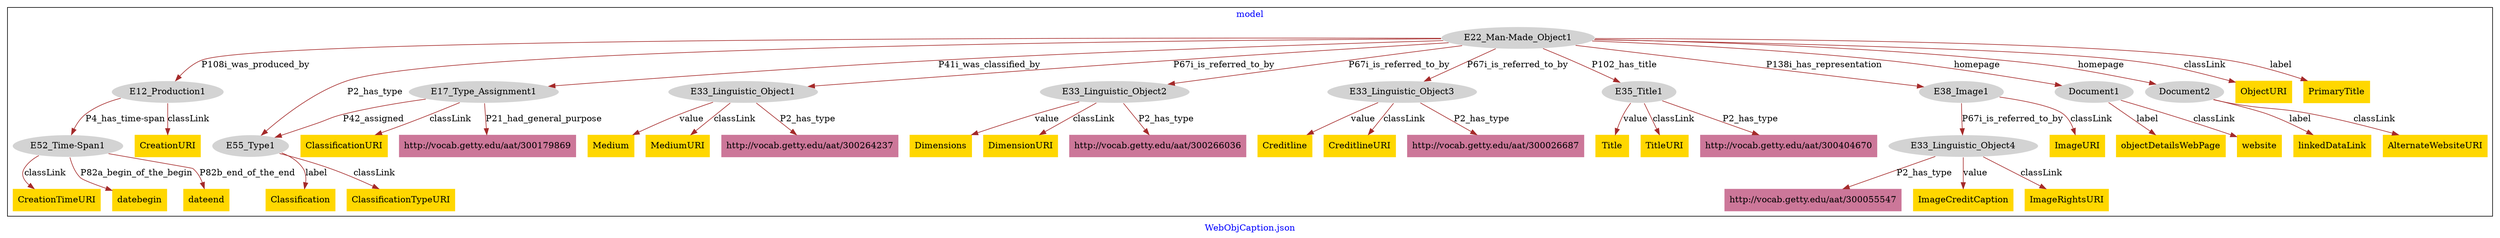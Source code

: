 digraph n0 {
fontcolor="blue"
remincross="true"
label="WebObjCaption.json"
subgraph cluster {
label="model"
n2[style="filled",color="white",fillcolor="lightgray",label="E12_Production1"];
n3[style="filled",color="white",fillcolor="lightgray",label="E52_Time-Span1"];
n4[style="filled",color="white",fillcolor="lightgray",label="E17_Type_Assignment1"];
n5[style="filled",color="white",fillcolor="lightgray",label="E55_Type1"];
n6[style="filled",color="white",fillcolor="lightgray",label="E22_Man-Made_Object1"];
n7[style="filled",color="white",fillcolor="lightgray",label="E33_Linguistic_Object1"];
n8[style="filled",color="white",fillcolor="lightgray",label="E33_Linguistic_Object2"];
n9[style="filled",color="white",fillcolor="lightgray",label="E33_Linguistic_Object3"];
n10[style="filled",color="white",fillcolor="lightgray",label="E35_Title1"];
n11[style="filled",color="white",fillcolor="lightgray",label="E38_Image1"];
n12[style="filled",color="white",fillcolor="lightgray",label="Document1"];
n13[style="filled",color="white",fillcolor="lightgray",label="Document2"];
n14[style="filled",color="white",fillcolor="lightgray",label="E33_Linguistic_Object4"];
n15[shape="plaintext",style="filled",fillcolor="gold",label="Creditline"];
n16[shape="plaintext",style="filled",fillcolor="gold",label="ObjectURI"];
n17[shape="plaintext",style="filled",fillcolor="gold",label="Dimensions"];
n18[shape="plaintext",style="filled",fillcolor="gold",label="datebegin"];
n19[shape="plaintext",style="filled",fillcolor="gold",label="linkedDataLink"];
n20[shape="plaintext",style="filled",fillcolor="gold",label="ImageCreditCaption"];
n21[shape="plaintext",style="filled",fillcolor="gold",label="Title"];
n22[shape="plaintext",style="filled",fillcolor="gold",label="ClassificationURI"];
n23[shape="plaintext",style="filled",fillcolor="gold",label="Medium"];
n24[shape="plaintext",style="filled",fillcolor="gold",label="objectDetailsWebPage"];
n25[shape="plaintext",style="filled",fillcolor="gold",label="CreditlineURI"];
n26[shape="plaintext",style="filled",fillcolor="gold",label="ImageURI"];
n27[shape="plaintext",style="filled",fillcolor="gold",label="MediumURI"];
n28[shape="plaintext",style="filled",fillcolor="gold",label="CreationURI"];
n29[shape="plaintext",style="filled",fillcolor="gold",label="dateend"];
n30[shape="plaintext",style="filled",fillcolor="gold",label="TitleURI"];
n31[shape="plaintext",style="filled",fillcolor="gold",label="DimensionURI"];
n32[shape="plaintext",style="filled",fillcolor="gold",label="Classification"];
n33[shape="plaintext",style="filled",fillcolor="gold",label="ImageRightsURI"];
n34[shape="plaintext",style="filled",fillcolor="gold",label="CreationTimeURI"];
n35[shape="plaintext",style="filled",fillcolor="gold",label="ClassificationTypeURI"];
n36[shape="plaintext",style="filled",fillcolor="gold",label="website"];
n37[shape="plaintext",style="filled",fillcolor="gold",label="AlternateWebsiteURI"];
n38[shape="plaintext",style="filled",fillcolor="gold",label="PrimaryTitle"];
n39[shape="plaintext",style="filled",fillcolor="#CC7799",label="http://vocab.getty.edu/aat/300404670"];
n40[shape="plaintext",style="filled",fillcolor="#CC7799",label="http://vocab.getty.edu/aat/300026687"];
n41[shape="plaintext",style="filled",fillcolor="#CC7799",label="http://vocab.getty.edu/aat/300055547"];
n42[shape="plaintext",style="filled",fillcolor="#CC7799",label="http://vocab.getty.edu/aat/300266036"];
n43[shape="plaintext",style="filled",fillcolor="#CC7799",label="http://vocab.getty.edu/aat/300179869"];
n44[shape="plaintext",style="filled",fillcolor="#CC7799",label="http://vocab.getty.edu/aat/300264237"];
}
n2 -> n3[color="brown",fontcolor="black",label="P4_has_time-span"]
n4 -> n5[color="brown",fontcolor="black",label="P42_assigned"]
n6 -> n2[color="brown",fontcolor="black",label="P108i_was_produced_by"]
n6 -> n4[color="brown",fontcolor="black",label="P41i_was_classified_by"]
n6 -> n7[color="brown",fontcolor="black",label="P67i_is_referred_to_by"]
n6 -> n8[color="brown",fontcolor="black",label="P67i_is_referred_to_by"]
n6 -> n9[color="brown",fontcolor="black",label="P67i_is_referred_to_by"]
n6 -> n10[color="brown",fontcolor="black",label="P102_has_title"]
n6 -> n11[color="brown",fontcolor="black",label="P138i_has_representation"]
n6 -> n12[color="brown",fontcolor="black",label="homepage"]
n6 -> n13[color="brown",fontcolor="black",label="homepage"]
n11 -> n14[color="brown",fontcolor="black",label="P67i_is_referred_to_by"]
n9 -> n15[color="brown",fontcolor="black",label="value"]
n6 -> n16[color="brown",fontcolor="black",label="classLink"]
n8 -> n17[color="brown",fontcolor="black",label="value"]
n3 -> n18[color="brown",fontcolor="black",label="P82a_begin_of_the_begin"]
n13 -> n19[color="brown",fontcolor="black",label="label"]
n14 -> n20[color="brown",fontcolor="black",label="value"]
n10 -> n21[color="brown",fontcolor="black",label="value"]
n4 -> n22[color="brown",fontcolor="black",label="classLink"]
n7 -> n23[color="brown",fontcolor="black",label="value"]
n12 -> n24[color="brown",fontcolor="black",label="label"]
n9 -> n25[color="brown",fontcolor="black",label="classLink"]
n11 -> n26[color="brown",fontcolor="black",label="classLink"]
n7 -> n27[color="brown",fontcolor="black",label="classLink"]
n2 -> n28[color="brown",fontcolor="black",label="classLink"]
n3 -> n29[color="brown",fontcolor="black",label="P82b_end_of_the_end"]
n10 -> n30[color="brown",fontcolor="black",label="classLink"]
n8 -> n31[color="brown",fontcolor="black",label="classLink"]
n5 -> n32[color="brown",fontcolor="black",label="label"]
n14 -> n33[color="brown",fontcolor="black",label="classLink"]
n3 -> n34[color="brown",fontcolor="black",label="classLink"]
n5 -> n35[color="brown",fontcolor="black",label="classLink"]
n12 -> n36[color="brown",fontcolor="black",label="classLink"]
n13 -> n37[color="brown",fontcolor="black",label="classLink"]
n6 -> n38[color="brown",fontcolor="black",label="label"]
n10 -> n39[color="brown",fontcolor="black",label="P2_has_type"]
n9 -> n40[color="brown",fontcolor="black",label="P2_has_type"]
n6 -> n5[color="brown",fontcolor="black",label="P2_has_type"]
n14 -> n41[color="brown",fontcolor="black",label="P2_has_type"]
n8 -> n42[color="brown",fontcolor="black",label="P2_has_type"]
n4 -> n43[color="brown",fontcolor="black",label="P21_had_general_purpose"]
n7 -> n44[color="brown",fontcolor="black",label="P2_has_type"]
}
